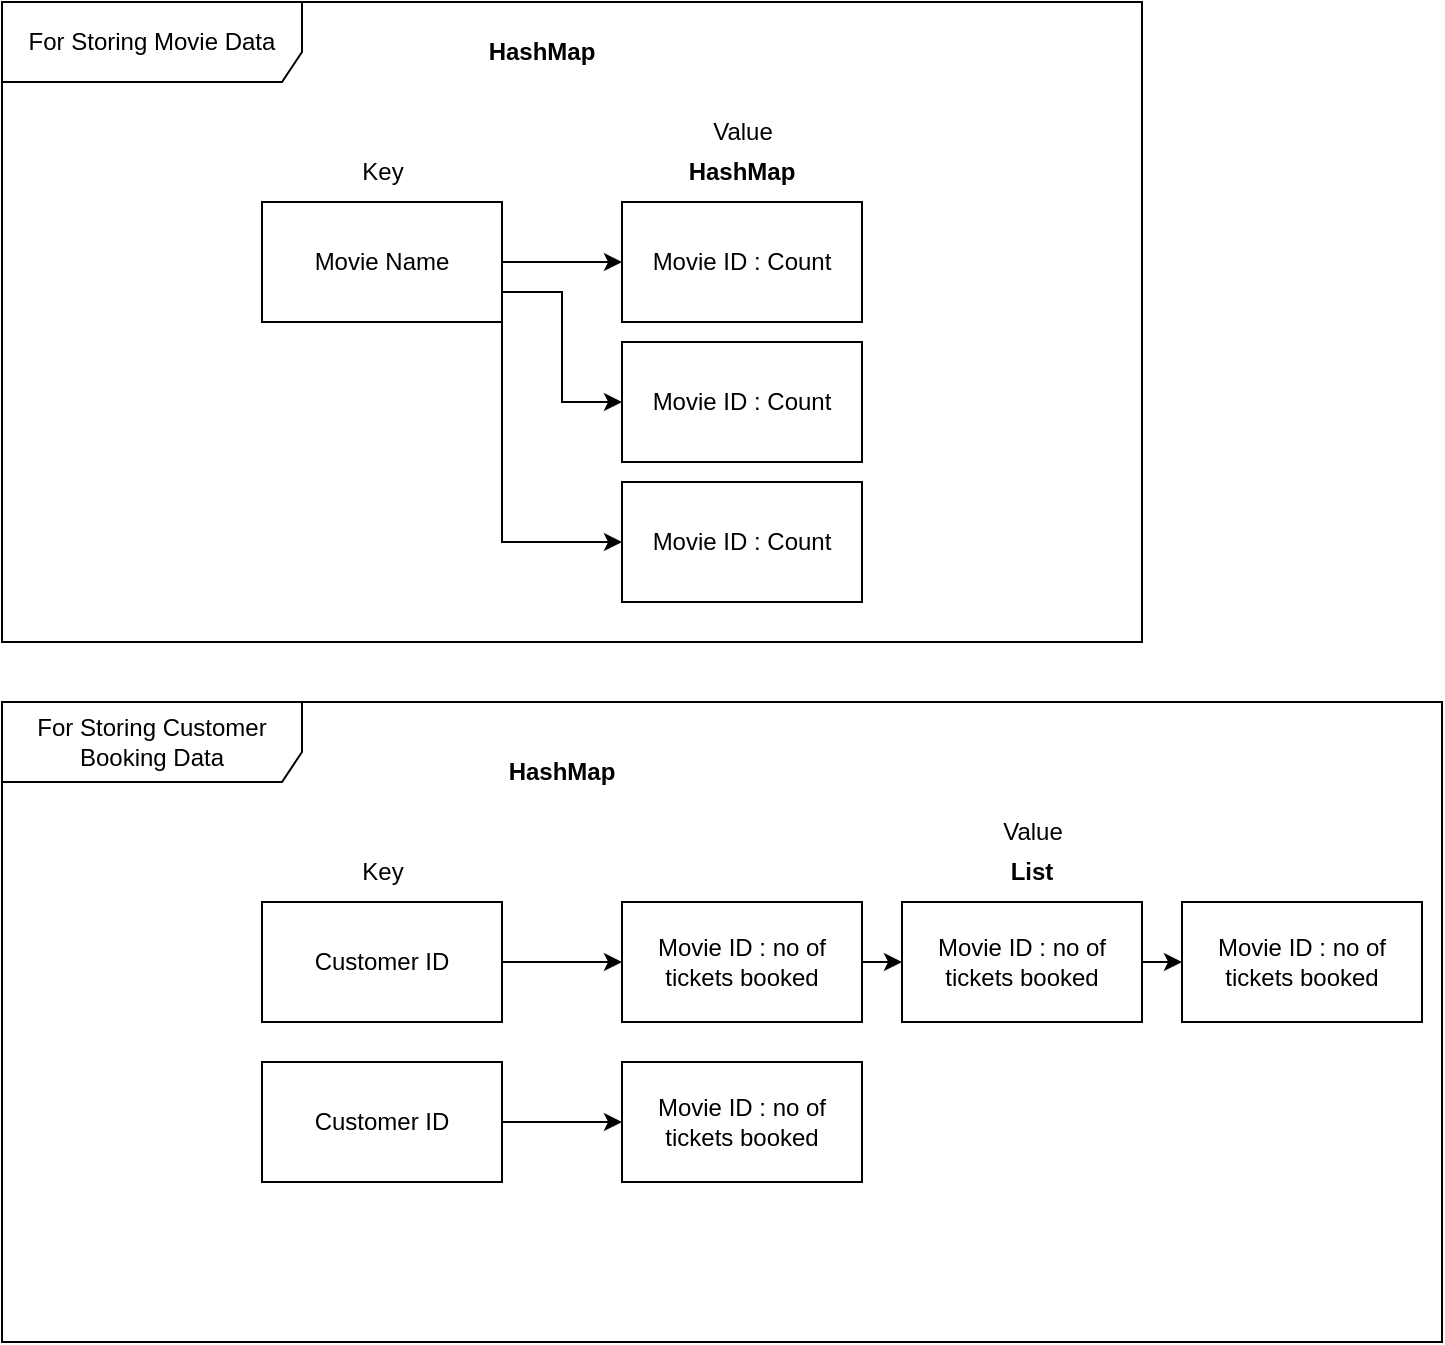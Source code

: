 <mxfile version="20.6.0" type="device"><diagram id="rwoKSF91SMGTx3tQwwJj" name="Page-1"><mxGraphModel dx="1038" dy="575" grid="1" gridSize="10" guides="1" tooltips="1" connect="1" arrows="1" fold="1" page="1" pageScale="1" pageWidth="850" pageHeight="1100" math="0" shadow="0"><root><mxCell id="0"/><mxCell id="1" parent="0"/><mxCell id="VAEe6IDmIAgCJWDOD4SU-8" style="edgeStyle=orthogonalEdgeStyle;rounded=0;orthogonalLoop=1;jettySize=auto;html=1;exitX=1;exitY=0.5;exitDx=0;exitDy=0;entryX=0;entryY=0.5;entryDx=0;entryDy=0;" edge="1" parent="1" source="VAEe6IDmIAgCJWDOD4SU-1" target="VAEe6IDmIAgCJWDOD4SU-2"><mxGeometry relative="1" as="geometry"/></mxCell><mxCell id="VAEe6IDmIAgCJWDOD4SU-9" style="edgeStyle=orthogonalEdgeStyle;rounded=0;orthogonalLoop=1;jettySize=auto;html=1;exitX=1;exitY=0.75;exitDx=0;exitDy=0;entryX=0;entryY=0.5;entryDx=0;entryDy=0;" edge="1" parent="1" source="VAEe6IDmIAgCJWDOD4SU-1" target="VAEe6IDmIAgCJWDOD4SU-3"><mxGeometry relative="1" as="geometry"/></mxCell><mxCell id="VAEe6IDmIAgCJWDOD4SU-10" style="edgeStyle=orthogonalEdgeStyle;rounded=0;orthogonalLoop=1;jettySize=auto;html=1;exitX=1;exitY=1;exitDx=0;exitDy=0;entryX=0;entryY=0.5;entryDx=0;entryDy=0;" edge="1" parent="1" source="VAEe6IDmIAgCJWDOD4SU-1" target="VAEe6IDmIAgCJWDOD4SU-4"><mxGeometry relative="1" as="geometry"/></mxCell><mxCell id="VAEe6IDmIAgCJWDOD4SU-1" value="Movie Name" style="rounded=0;whiteSpace=wrap;html=1;" vertex="1" parent="1"><mxGeometry x="230" y="190" width="120" height="60" as="geometry"/></mxCell><mxCell id="VAEe6IDmIAgCJWDOD4SU-2" value="Movie ID : Count" style="rounded=0;whiteSpace=wrap;html=1;" vertex="1" parent="1"><mxGeometry x="410" y="190" width="120" height="60" as="geometry"/></mxCell><mxCell id="VAEe6IDmIAgCJWDOD4SU-3" value="Movie ID : Count" style="rounded=0;whiteSpace=wrap;html=1;" vertex="1" parent="1"><mxGeometry x="410" y="260" width="120" height="60" as="geometry"/></mxCell><mxCell id="VAEe6IDmIAgCJWDOD4SU-4" value="Movie ID : Count" style="rounded=0;whiteSpace=wrap;html=1;" vertex="1" parent="1"><mxGeometry x="410" y="330" width="120" height="60" as="geometry"/></mxCell><mxCell id="VAEe6IDmIAgCJWDOD4SU-6" value="Key" style="text;html=1;align=center;verticalAlign=middle;resizable=0;points=[];autosize=1;strokeColor=none;fillColor=none;" vertex="1" parent="1"><mxGeometry x="270" y="160" width="40" height="30" as="geometry"/></mxCell><mxCell id="VAEe6IDmIAgCJWDOD4SU-7" value="Value" style="text;html=1;align=center;verticalAlign=middle;resizable=0;points=[];autosize=1;strokeColor=none;fillColor=none;" vertex="1" parent="1"><mxGeometry x="445" y="140" width="50" height="30" as="geometry"/></mxCell><mxCell id="VAEe6IDmIAgCJWDOD4SU-11" value="HashMap" style="text;html=1;strokeColor=none;fillColor=none;align=center;verticalAlign=middle;whiteSpace=wrap;rounded=0;fontStyle=1" vertex="1" parent="1"><mxGeometry x="340" y="100" width="60" height="30" as="geometry"/></mxCell><mxCell id="VAEe6IDmIAgCJWDOD4SU-12" value="HashMap" style="text;html=1;strokeColor=none;fillColor=none;align=center;verticalAlign=middle;whiteSpace=wrap;rounded=0;fontStyle=1" vertex="1" parent="1"><mxGeometry x="440" y="160" width="60" height="30" as="geometry"/></mxCell><mxCell id="VAEe6IDmIAgCJWDOD4SU-14" value="For Storing Movie Data" style="shape=umlFrame;whiteSpace=wrap;html=1;width=150;height=40;" vertex="1" parent="1"><mxGeometry x="100" y="90" width="570" height="320" as="geometry"/></mxCell><mxCell id="VAEe6IDmIAgCJWDOD4SU-15" style="edgeStyle=orthogonalEdgeStyle;rounded=0;orthogonalLoop=1;jettySize=auto;html=1;exitX=1;exitY=0.5;exitDx=0;exitDy=0;entryX=0;entryY=0.5;entryDx=0;entryDy=0;" edge="1" parent="1" source="VAEe6IDmIAgCJWDOD4SU-18" target="VAEe6IDmIAgCJWDOD4SU-19"><mxGeometry relative="1" as="geometry"/></mxCell><mxCell id="VAEe6IDmIAgCJWDOD4SU-18" value="Customer ID" style="rounded=0;whiteSpace=wrap;html=1;" vertex="1" parent="1"><mxGeometry x="230" y="540" width="120" height="60" as="geometry"/></mxCell><mxCell id="VAEe6IDmIAgCJWDOD4SU-29" style="edgeStyle=orthogonalEdgeStyle;rounded=0;orthogonalLoop=1;jettySize=auto;html=1;exitX=1;exitY=0.5;exitDx=0;exitDy=0;entryX=0;entryY=0.5;entryDx=0;entryDy=0;" edge="1" parent="1" source="VAEe6IDmIAgCJWDOD4SU-19" target="VAEe6IDmIAgCJWDOD4SU-28"><mxGeometry relative="1" as="geometry"/></mxCell><mxCell id="VAEe6IDmIAgCJWDOD4SU-19" value="Movie ID : no of tickets booked" style="rounded=0;whiteSpace=wrap;html=1;" vertex="1" parent="1"><mxGeometry x="410" y="540" width="120" height="60" as="geometry"/></mxCell><mxCell id="VAEe6IDmIAgCJWDOD4SU-22" value="Key" style="text;html=1;align=center;verticalAlign=middle;resizable=0;points=[];autosize=1;strokeColor=none;fillColor=none;" vertex="1" parent="1"><mxGeometry x="270" y="510" width="40" height="30" as="geometry"/></mxCell><mxCell id="VAEe6IDmIAgCJWDOD4SU-23" value="Value" style="text;html=1;align=center;verticalAlign=middle;resizable=0;points=[];autosize=1;strokeColor=none;fillColor=none;" vertex="1" parent="1"><mxGeometry x="590" y="490" width="50" height="30" as="geometry"/></mxCell><mxCell id="VAEe6IDmIAgCJWDOD4SU-24" value="HashMap" style="text;html=1;strokeColor=none;fillColor=none;align=center;verticalAlign=middle;whiteSpace=wrap;rounded=0;fontStyle=1" vertex="1" parent="1"><mxGeometry x="350" y="460" width="60" height="30" as="geometry"/></mxCell><mxCell id="VAEe6IDmIAgCJWDOD4SU-25" value="List" style="text;html=1;strokeColor=none;fillColor=none;align=center;verticalAlign=middle;whiteSpace=wrap;rounded=0;fontStyle=1" vertex="1" parent="1"><mxGeometry x="585" y="510" width="60" height="30" as="geometry"/></mxCell><mxCell id="VAEe6IDmIAgCJWDOD4SU-26" value="For Storing Customer Booking Data" style="shape=umlFrame;whiteSpace=wrap;html=1;width=150;height=40;" vertex="1" parent="1"><mxGeometry x="100" y="440" width="720" height="320" as="geometry"/></mxCell><mxCell id="VAEe6IDmIAgCJWDOD4SU-31" style="edgeStyle=orthogonalEdgeStyle;rounded=0;orthogonalLoop=1;jettySize=auto;html=1;exitX=1;exitY=0.5;exitDx=0;exitDy=0;entryX=0;entryY=0.5;entryDx=0;entryDy=0;" edge="1" parent="1" source="VAEe6IDmIAgCJWDOD4SU-28" target="VAEe6IDmIAgCJWDOD4SU-30"><mxGeometry relative="1" as="geometry"/></mxCell><mxCell id="VAEe6IDmIAgCJWDOD4SU-28" value="Movie ID : no of tickets booked" style="rounded=0;whiteSpace=wrap;html=1;" vertex="1" parent="1"><mxGeometry x="550" y="540" width="120" height="60" as="geometry"/></mxCell><mxCell id="VAEe6IDmIAgCJWDOD4SU-30" value="Movie ID : no of tickets booked" style="rounded=0;whiteSpace=wrap;html=1;" vertex="1" parent="1"><mxGeometry x="690" y="540" width="120" height="60" as="geometry"/></mxCell><mxCell id="VAEe6IDmIAgCJWDOD4SU-35" style="edgeStyle=orthogonalEdgeStyle;rounded=0;orthogonalLoop=1;jettySize=auto;html=1;exitX=1;exitY=0.5;exitDx=0;exitDy=0;" edge="1" parent="1" source="VAEe6IDmIAgCJWDOD4SU-33" target="VAEe6IDmIAgCJWDOD4SU-34"><mxGeometry relative="1" as="geometry"/></mxCell><mxCell id="VAEe6IDmIAgCJWDOD4SU-33" value="Customer ID" style="rounded=0;whiteSpace=wrap;html=1;" vertex="1" parent="1"><mxGeometry x="230" y="620" width="120" height="60" as="geometry"/></mxCell><mxCell id="VAEe6IDmIAgCJWDOD4SU-34" value="Movie ID : no of tickets booked" style="rounded=0;whiteSpace=wrap;html=1;" vertex="1" parent="1"><mxGeometry x="410" y="620" width="120" height="60" as="geometry"/></mxCell></root></mxGraphModel></diagram></mxfile>